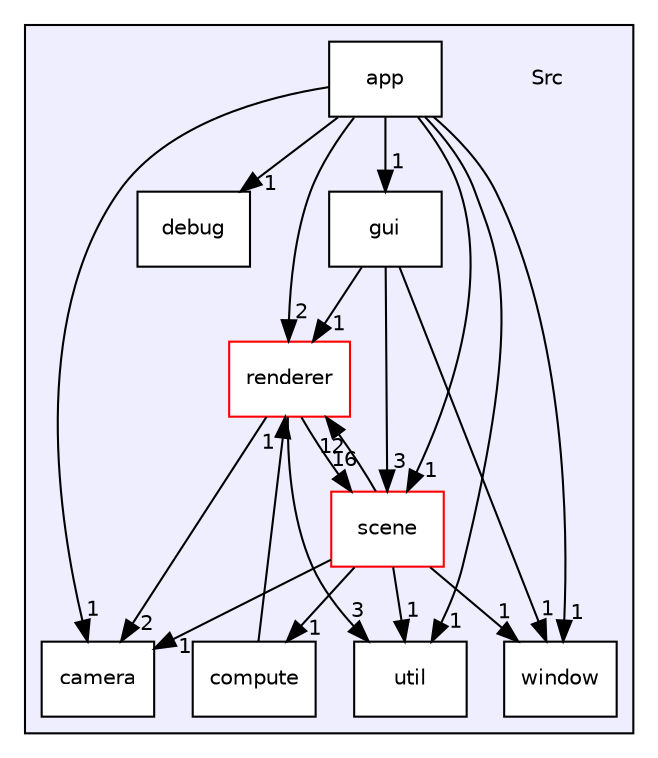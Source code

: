 digraph "C:/Users/jonas_l6e3q/Desktop/GraphicEngine/Src" {
  bgcolor=transparent;
  compound=true
  node [ fontsize="10", fontname="Helvetica"];
  edge [ labelfontsize="10", labelfontname="Helvetica"];
  subgraph clusterdir_413f4e031a85da0d68269c6fd2f76e1c {
    graph [ bgcolor="#eeeeff", pencolor="black", label="" URL="dir_413f4e031a85da0d68269c6fd2f76e1c.html"];
    dir_413f4e031a85da0d68269c6fd2f76e1c [shape=plaintext label="Src"];
  dir_5123417f73da5dbc495f157eccbde8a2 [shape=box label="app" fillcolor="white" style="filled" URL="dir_5123417f73da5dbc495f157eccbde8a2.html"];
  dir_fef4120f6678d99701b8db8a3c7b6632 [shape=box label="camera" fillcolor="white" style="filled" URL="dir_fef4120f6678d99701b8db8a3c7b6632.html"];
  dir_2d749d84044300592695f3e304c446b2 [shape=box label="compute" fillcolor="white" style="filled" URL="dir_2d749d84044300592695f3e304c446b2.html"];
  dir_2ce7be901baf7116be7a92e053557e7a [shape=box label="debug" fillcolor="white" style="filled" URL="dir_2ce7be901baf7116be7a92e053557e7a.html"];
  dir_2eaa9e6ba6f0a1ca0fca3b83b5058ae7 [shape=box label="gui" fillcolor="white" style="filled" URL="dir_2eaa9e6ba6f0a1ca0fca3b83b5058ae7.html"];
  dir_110bf15beb781d7cd423359a55b6cfac [shape=box label="renderer" fillcolor="white" style="filled" color="red" URL="dir_110bf15beb781d7cd423359a55b6cfac.html"];
  dir_bd4132eaf25bc91ffa6e489ae31851f6 [shape=box label="scene" fillcolor="white" style="filled" color="red" URL="dir_bd4132eaf25bc91ffa6e489ae31851f6.html"];
  dir_517feb0deace64d74c1e186f0ef34274 [shape=box label="util" fillcolor="white" style="filled" URL="dir_517feb0deace64d74c1e186f0ef34274.html"];
  dir_6b7c82ac0387e0a7563fc456991bd83c [shape=box label="window" fillcolor="white" style="filled" URL="dir_6b7c82ac0387e0a7563fc456991bd83c.html"];
  }
  dir_110bf15beb781d7cd423359a55b6cfac->dir_517feb0deace64d74c1e186f0ef34274 [headlabel="3", labeldistance=1.5 headhref="dir_000006_000018.html"];
  dir_110bf15beb781d7cd423359a55b6cfac->dir_bd4132eaf25bc91ffa6e489ae31851f6 [headlabel="16", labeldistance=1.5 headhref="dir_000006_000009.html"];
  dir_110bf15beb781d7cd423359a55b6cfac->dir_fef4120f6678d99701b8db8a3c7b6632 [headlabel="2", labeldistance=1.5 headhref="dir_000006_000002.html"];
  dir_2d749d84044300592695f3e304c446b2->dir_110bf15beb781d7cd423359a55b6cfac [headlabel="1", labeldistance=1.5 headhref="dir_000003_000006.html"];
  dir_2eaa9e6ba6f0a1ca0fca3b83b5058ae7->dir_110bf15beb781d7cd423359a55b6cfac [headlabel="1", labeldistance=1.5 headhref="dir_000005_000006.html"];
  dir_2eaa9e6ba6f0a1ca0fca3b83b5058ae7->dir_6b7c82ac0387e0a7563fc456991bd83c [headlabel="1", labeldistance=1.5 headhref="dir_000005_000019.html"];
  dir_2eaa9e6ba6f0a1ca0fca3b83b5058ae7->dir_bd4132eaf25bc91ffa6e489ae31851f6 [headlabel="3", labeldistance=1.5 headhref="dir_000005_000009.html"];
  dir_5123417f73da5dbc495f157eccbde8a2->dir_110bf15beb781d7cd423359a55b6cfac [headlabel="2", labeldistance=1.5 headhref="dir_000001_000006.html"];
  dir_5123417f73da5dbc495f157eccbde8a2->dir_2ce7be901baf7116be7a92e053557e7a [headlabel="1", labeldistance=1.5 headhref="dir_000001_000004.html"];
  dir_5123417f73da5dbc495f157eccbde8a2->dir_2eaa9e6ba6f0a1ca0fca3b83b5058ae7 [headlabel="1", labeldistance=1.5 headhref="dir_000001_000005.html"];
  dir_5123417f73da5dbc495f157eccbde8a2->dir_517feb0deace64d74c1e186f0ef34274 [headlabel="1", labeldistance=1.5 headhref="dir_000001_000018.html"];
  dir_5123417f73da5dbc495f157eccbde8a2->dir_6b7c82ac0387e0a7563fc456991bd83c [headlabel="1", labeldistance=1.5 headhref="dir_000001_000019.html"];
  dir_5123417f73da5dbc495f157eccbde8a2->dir_bd4132eaf25bc91ffa6e489ae31851f6 [headlabel="1", labeldistance=1.5 headhref="dir_000001_000009.html"];
  dir_5123417f73da5dbc495f157eccbde8a2->dir_fef4120f6678d99701b8db8a3c7b6632 [headlabel="1", labeldistance=1.5 headhref="dir_000001_000002.html"];
  dir_bd4132eaf25bc91ffa6e489ae31851f6->dir_110bf15beb781d7cd423359a55b6cfac [headlabel="12", labeldistance=1.5 headhref="dir_000009_000006.html"];
  dir_bd4132eaf25bc91ffa6e489ae31851f6->dir_2d749d84044300592695f3e304c446b2 [headlabel="1", labeldistance=1.5 headhref="dir_000009_000003.html"];
  dir_bd4132eaf25bc91ffa6e489ae31851f6->dir_517feb0deace64d74c1e186f0ef34274 [headlabel="1", labeldistance=1.5 headhref="dir_000009_000018.html"];
  dir_bd4132eaf25bc91ffa6e489ae31851f6->dir_6b7c82ac0387e0a7563fc456991bd83c [headlabel="1", labeldistance=1.5 headhref="dir_000009_000019.html"];
  dir_bd4132eaf25bc91ffa6e489ae31851f6->dir_fef4120f6678d99701b8db8a3c7b6632 [headlabel="1", labeldistance=1.5 headhref="dir_000009_000002.html"];
}
